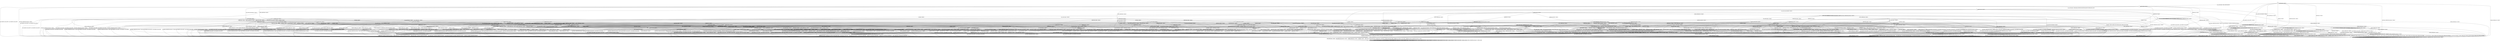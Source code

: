 digraph h13 {
s0 [label="s0"];
s1 [label="s1"];
s2 [label="s2"];
s6 [label="s6"];
s10 [label="s10"];
s11 [label="s11"];
s81 [label="s81"];
s83 [label="s83"];
s3 [label="s3"];
s4 [label="s4"];
s7 [label="s7"];
s8 [label="s8"];
s9 [label="s9"];
s12 [label="s12"];
s23 [label="s23"];
s82 [label="s82"];
s84 [label="s84"];
s5 [label="s5"];
s13 [label="s13"];
s14 [label="s14"];
s18 [label="s18"];
s19 [label="s19"];
s24 [label="s24"];
s38 [label="s38"];
s43 [label="s43"];
s52 [label="s52"];
s64 [label="s64"];
s15 [label="s15"];
s16 [label="s16"];
s20 [label="s20"];
s25 [label="s25"];
s31 [label="s31"];
s39 [label="s39"];
s40 [label="s40"];
s41 [label="s41"];
s44 [label="s44"];
s53 [label="s53"];
s54 [label="s54"];
s60 [label="s60"];
s61 [label="s61"];
s62 [label="s62"];
s65 [label="s65"];
s75 [label="s75"];
s17 [label="s17"];
s21 [label="s21"];
s22 [label="s22"];
s26 [label="s26"];
s27 [label="s27"];
s29 [label="s29"];
s32 [label="s32"];
s35 [label="s35"];
s45 [label="s45"];
s55 [label="s55"];
s58 [label="s58"];
s59 [label="s59"];
s63 [label="s63"];
s66 [label="s66"];
s69 [label="s69"];
s70 [label="s70"];
s72 [label="s72"];
s73 [label="s73"];
s74 [label="s74"];
s76 [label="s76"];
s28 [label="s28"];
s30 [label="s30"];
s33 [label="s33"];
s34 [label="s34"];
s36 [label="s36"];
s42 [label="s42"];
s46 [label="s46"];
s67 [label="s67"];
s71 [label="s71"];
s77 [label="s77"];
s80 [label="s80"];
s37 [label="s37"];
s47 [label="s47"];
s48 [label="s48"];
s49 [label="s49"];
s56 [label="s56"];
s57 [label="s57"];
s68 [label="s68"];
s50 [label="s50"];
s51 [label="s51"];
s78 [label="s78"];
s79 [label="s79"];
s0 -> s1 [label="RSA_CLIENT_HELLO / HELLO_VERIFY_REQUEST"];
s0 -> s2 [label="RSA_CLIENT_KEY_EXCHANGE / TIMEOUT"];
s0 -> s10 [label="CHANGE_CIPHER_SPEC / TIMEOUT"];
s0 -> s11 [label="FINISHED / TIMEOUT"];
s0 -> s0 [label="APPLICATION / TIMEOUT"];
s0 -> s81 [label="CERTIFICATE / TIMEOUT"];
s0 -> s83 [label="EMPTY_CERTIFICATE / TIMEOUT"];
s0 -> s11 [label="CERTIFICATE_VERIFY / TIMEOUT"];
s0 -> s6 [label="Alert(WARNING,CLOSE_NOTIFY) / TIMEOUT"];
s0 -> s6 [label="Alert(FATAL,UNEXPECTED_MESSAGE) / TIMEOUT"];
s1 -> s3 [label="RSA_CLIENT_HELLO / SERVER_HELLO,CERTIFICATE,CERTIFICATE_REQUEST,SERVER_HELLO_DONE"];
s1 -> s4 [label="RSA_CLIENT_KEY_EXCHANGE / TIMEOUT"];
s1 -> s10 [label="CHANGE_CIPHER_SPEC / TIMEOUT"];
s1 -> s7 [label="FINISHED / TIMEOUT"];
s1 -> s1 [label="APPLICATION / TIMEOUT"];
s1 -> s12 [label="CERTIFICATE / TIMEOUT"];
s1 -> s23 [label="EMPTY_CERTIFICATE / TIMEOUT"];
s1 -> s7 [label="CERTIFICATE_VERIFY / TIMEOUT"];
s1 -> s6 [label="Alert(WARNING,CLOSE_NOTIFY) / Alert(WARNING,CLOSE_NOTIFY)"];
s1 -> s6 [label="Alert(FATAL,UNEXPECTED_MESSAGE) / TIMEOUT"];
s2 -> s2 [label="RSA_CLIENT_HELLO / TIMEOUT"];
s2 -> s11 [label="RSA_CLIENT_KEY_EXCHANGE / TIMEOUT"];
s2 -> s8 [label="CHANGE_CIPHER_SPEC / TIMEOUT"];
s2 -> s2 [label="FINISHED / TIMEOUT"];
s2 -> s2 [label="APPLICATION / TIMEOUT"];
s2 -> s83 [label="CERTIFICATE / TIMEOUT"];
s2 -> s83 [label="EMPTY_CERTIFICATE / TIMEOUT"];
s2 -> s82 [label="CERTIFICATE_VERIFY / TIMEOUT"];
s2 -> s6 [label="Alert(WARNING,CLOSE_NOTIFY) / TIMEOUT"];
s2 -> s6 [label="Alert(FATAL,UNEXPECTED_MESSAGE) / TIMEOUT"];
s6 -> s9 [label="RSA_CLIENT_HELLO / TIMEOUT"];
s6 -> s9 [label="RSA_CLIENT_KEY_EXCHANGE / TIMEOUT"];
s6 -> s9 [label="CHANGE_CIPHER_SPEC / TIMEOUT"];
s6 -> s9 [label="FINISHED / TIMEOUT"];
s6 -> s9 [label="APPLICATION / TIMEOUT"];
s6 -> s9 [label="CERTIFICATE / TIMEOUT"];
s6 -> s9 [label="EMPTY_CERTIFICATE / TIMEOUT"];
s6 -> s9 [label="CERTIFICATE_VERIFY / TIMEOUT"];
s6 -> s9 [label="Alert(WARNING,CLOSE_NOTIFY) / TIMEOUT"];
s6 -> s9 [label="Alert(FATAL,UNEXPECTED_MESSAGE) / TIMEOUT"];
s10 -> s10 [label="RSA_CLIENT_HELLO / TIMEOUT"];
s10 -> s10 [label="RSA_CLIENT_KEY_EXCHANGE / TIMEOUT"];
s10 -> s10 [label="CHANGE_CIPHER_SPEC / TIMEOUT"];
s10 -> s10 [label="FINISHED / TIMEOUT"];
s10 -> s10 [label="APPLICATION / TIMEOUT"];
s10 -> s10 [label="CERTIFICATE / TIMEOUT"];
s10 -> s10 [label="EMPTY_CERTIFICATE / TIMEOUT"];
s10 -> s10 [label="CERTIFICATE_VERIFY / TIMEOUT"];
s10 -> s10 [label="Alert(WARNING,CLOSE_NOTIFY) / TIMEOUT"];
s10 -> s10 [label="Alert(FATAL,UNEXPECTED_MESSAGE) / TIMEOUT"];
s11 -> s11 [label="RSA_CLIENT_HELLO / TIMEOUT"];
s11 -> s11 [label="RSA_CLIENT_KEY_EXCHANGE / TIMEOUT"];
s11 -> s10 [label="CHANGE_CIPHER_SPEC / TIMEOUT"];
s11 -> s11 [label="FINISHED / TIMEOUT"];
s11 -> s11 [label="APPLICATION / TIMEOUT"];
s11 -> s11 [label="CERTIFICATE / TIMEOUT"];
s11 -> s11 [label="EMPTY_CERTIFICATE / TIMEOUT"];
s11 -> s11 [label="CERTIFICATE_VERIFY / TIMEOUT"];
s11 -> s6 [label="Alert(WARNING,CLOSE_NOTIFY) / TIMEOUT"];
s11 -> s6 [label="Alert(FATAL,UNEXPECTED_MESSAGE) / TIMEOUT"];
s81 -> s81 [label="RSA_CLIENT_HELLO / TIMEOUT"];
s81 -> s81 [label="RSA_CLIENT_KEY_EXCHANGE / TIMEOUT"];
s81 -> s10 [label="CHANGE_CIPHER_SPEC / TIMEOUT"];
s81 -> s81 [label="FINISHED / TIMEOUT"];
s81 -> s81 [label="APPLICATION / TIMEOUT"];
s81 -> s11 [label="CERTIFICATE / TIMEOUT"];
s81 -> s11 [label="EMPTY_CERTIFICATE / TIMEOUT"];
s81 -> s84 [label="CERTIFICATE_VERIFY / TIMEOUT"];
s81 -> s6 [label="Alert(WARNING,CLOSE_NOTIFY) / TIMEOUT"];
s81 -> s6 [label="Alert(FATAL,UNEXPECTED_MESSAGE) / TIMEOUT"];
s83 -> s83 [label="RSA_CLIENT_HELLO / TIMEOUT"];
s83 -> s83 [label="RSA_CLIENT_KEY_EXCHANGE / TIMEOUT"];
s83 -> s8 [label="CHANGE_CIPHER_SPEC / TIMEOUT"];
s83 -> s83 [label="FINISHED / TIMEOUT"];
s83 -> s83 [label="APPLICATION / TIMEOUT"];
s83 -> s11 [label="CERTIFICATE / TIMEOUT"];
s83 -> s11 [label="EMPTY_CERTIFICATE / TIMEOUT"];
s83 -> s84 [label="CERTIFICATE_VERIFY / TIMEOUT"];
s83 -> s6 [label="Alert(WARNING,CLOSE_NOTIFY) / TIMEOUT"];
s83 -> s6 [label="Alert(FATAL,UNEXPECTED_MESSAGE) / TIMEOUT"];
s3 -> s6 [label="RSA_CLIENT_HELLO / Alert(FATAL,UNEXPECTED_MESSAGE)"];
s3 -> s13 [label="RSA_CLIENT_KEY_EXCHANGE / TIMEOUT"];
s3 -> s10 [label="CHANGE_CIPHER_SPEC / TIMEOUT"];
s3 -> s7 [label="FINISHED / TIMEOUT"];
s3 -> s3 [label="APPLICATION / TIMEOUT"];
s3 -> s12 [label="CERTIFICATE / TIMEOUT"];
s3 -> s14 [label="EMPTY_CERTIFICATE / TIMEOUT"];
s3 -> s7 [label="CERTIFICATE_VERIFY / TIMEOUT"];
s3 -> s6 [label="Alert(WARNING,CLOSE_NOTIFY) / Alert(WARNING,CLOSE_NOTIFY)"];
s3 -> s6 [label="Alert(FATAL,UNEXPECTED_MESSAGE) / TIMEOUT"];
s4 -> s38 [label="RSA_CLIENT_HELLO / TIMEOUT"];
s4 -> s7 [label="RSA_CLIENT_KEY_EXCHANGE / TIMEOUT"];
s4 -> s5 [label="CHANGE_CIPHER_SPEC / TIMEOUT"];
s4 -> s18 [label="FINISHED / TIMEOUT"];
s4 -> s4 [label="APPLICATION / TIMEOUT"];
s4 -> s52 [label="CERTIFICATE / TIMEOUT"];
s4 -> s52 [label="EMPTY_CERTIFICATE / TIMEOUT"];
s4 -> s19 [label="CERTIFICATE_VERIFY / TIMEOUT"];
s4 -> s6 [label="Alert(WARNING,CLOSE_NOTIFY) / Alert(WARNING,CLOSE_NOTIFY)"];
s4 -> s6 [label="Alert(FATAL,UNEXPECTED_MESSAGE) / TIMEOUT"];
s7 -> s7 [label="RSA_CLIENT_HELLO / TIMEOUT"];
s7 -> s7 [label="RSA_CLIENT_KEY_EXCHANGE / TIMEOUT"];
s7 -> s10 [label="CHANGE_CIPHER_SPEC / TIMEOUT"];
s7 -> s7 [label="FINISHED / TIMEOUT"];
s7 -> s7 [label="APPLICATION / TIMEOUT"];
s7 -> s7 [label="CERTIFICATE / TIMEOUT"];
s7 -> s7 [label="EMPTY_CERTIFICATE / TIMEOUT"];
s7 -> s7 [label="CERTIFICATE_VERIFY / TIMEOUT"];
s7 -> s6 [label="Alert(WARNING,CLOSE_NOTIFY) / Alert(WARNING,CLOSE_NOTIFY)"];
s7 -> s6 [label="Alert(FATAL,UNEXPECTED_MESSAGE) / TIMEOUT"];
s8 -> s6 [label="RSA_CLIENT_HELLO / TIMEOUT"];
s8 -> s6 [label="RSA_CLIENT_KEY_EXCHANGE / TIMEOUT"];
s8 -> s10 [label="CHANGE_CIPHER_SPEC / TIMEOUT"];
s8 -> s6 [label="FINISHED / TIMEOUT"];
s8 -> s8 [label="APPLICATION / TIMEOUT"];
s8 -> s6 [label="CERTIFICATE / TIMEOUT"];
s8 -> s6 [label="EMPTY_CERTIFICATE / TIMEOUT"];
s8 -> s6 [label="CERTIFICATE_VERIFY / TIMEOUT"];
s8 -> s8 [label="Alert(WARNING,CLOSE_NOTIFY) / TIMEOUT"];
s8 -> s8 [label="Alert(FATAL,UNEXPECTED_MESSAGE) / TIMEOUT"];
s9 -> s9 [label="RSA_CLIENT_HELLO / SOCKET_CLOSED"];
s9 -> s9 [label="RSA_CLIENT_KEY_EXCHANGE / SOCKET_CLOSED"];
s9 -> s9 [label="CHANGE_CIPHER_SPEC / SOCKET_CLOSED"];
s9 -> s9 [label="FINISHED / SOCKET_CLOSED"];
s9 -> s9 [label="APPLICATION / SOCKET_CLOSED"];
s9 -> s9 [label="CERTIFICATE / SOCKET_CLOSED"];
s9 -> s9 [label="EMPTY_CERTIFICATE / SOCKET_CLOSED"];
s9 -> s9 [label="CERTIFICATE_VERIFY / SOCKET_CLOSED"];
s9 -> s9 [label="Alert(WARNING,CLOSE_NOTIFY) / SOCKET_CLOSED"];
s9 -> s9 [label="Alert(FATAL,UNEXPECTED_MESSAGE) / SOCKET_CLOSED"];
s12 -> s12 [label="RSA_CLIENT_HELLO / TIMEOUT"];
s12 -> s12 [label="RSA_CLIENT_KEY_EXCHANGE / TIMEOUT"];
s12 -> s10 [label="CHANGE_CIPHER_SPEC / TIMEOUT"];
s12 -> s12 [label="FINISHED / TIMEOUT"];
s12 -> s12 [label="APPLICATION / TIMEOUT"];
s12 -> s7 [label="CERTIFICATE / TIMEOUT"];
s12 -> s7 [label="EMPTY_CERTIFICATE / TIMEOUT"];
s12 -> s24 [label="CERTIFICATE_VERIFY / TIMEOUT"];
s12 -> s6 [label="Alert(WARNING,CLOSE_NOTIFY) / Alert(WARNING,CLOSE_NOTIFY)"];
s12 -> s6 [label="Alert(FATAL,UNEXPECTED_MESSAGE) / TIMEOUT"];
s23 -> s43 [label="RSA_CLIENT_HELLO / TIMEOUT"];
s23 -> s52 [label="RSA_CLIENT_KEY_EXCHANGE / TIMEOUT"];
s23 -> s5 [label="CHANGE_CIPHER_SPEC / TIMEOUT"];
s23 -> s64 [label="FINISHED / TIMEOUT"];
s23 -> s23 [label="APPLICATION / TIMEOUT"];
s23 -> s7 [label="CERTIFICATE / TIMEOUT"];
s23 -> s7 [label="EMPTY_CERTIFICATE / TIMEOUT"];
s23 -> s24 [label="CERTIFICATE_VERIFY / TIMEOUT"];
s23 -> s6 [label="Alert(WARNING,CLOSE_NOTIFY) / Alert(WARNING,CLOSE_NOTIFY)"];
s23 -> s6 [label="Alert(FATAL,UNEXPECTED_MESSAGE) / TIMEOUT"];
s82 -> s82 [label="RSA_CLIENT_HELLO / TIMEOUT"];
s82 -> s11 [label="RSA_CLIENT_KEY_EXCHANGE / TIMEOUT"];
s82 -> s8 [label="CHANGE_CIPHER_SPEC / TIMEOUT"];
s82 -> s82 [label="FINISHED / TIMEOUT"];
s82 -> s82 [label="APPLICATION / TIMEOUT"];
s82 -> s84 [label="CERTIFICATE / TIMEOUT"];
s82 -> s84 [label="EMPTY_CERTIFICATE / TIMEOUT"];
s82 -> s11 [label="CERTIFICATE_VERIFY / TIMEOUT"];
s82 -> s6 [label="Alert(WARNING,CLOSE_NOTIFY) / TIMEOUT"];
s82 -> s6 [label="Alert(FATAL,UNEXPECTED_MESSAGE) / TIMEOUT"];
s84 -> s84 [label="RSA_CLIENT_HELLO / TIMEOUT"];
s84 -> s84 [label="RSA_CLIENT_KEY_EXCHANGE / TIMEOUT"];
s84 -> s8 [label="CHANGE_CIPHER_SPEC / TIMEOUT"];
s84 -> s84 [label="FINISHED / TIMEOUT"];
s84 -> s84 [label="APPLICATION / TIMEOUT"];
s84 -> s11 [label="CERTIFICATE / TIMEOUT"];
s84 -> s11 [label="EMPTY_CERTIFICATE / TIMEOUT"];
s84 -> s11 [label="CERTIFICATE_VERIFY / TIMEOUT"];
s84 -> s6 [label="Alert(WARNING,CLOSE_NOTIFY) / TIMEOUT"];
s84 -> s6 [label="Alert(FATAL,UNEXPECTED_MESSAGE) / TIMEOUT"];
s5 -> s6 [label="RSA_CLIENT_HELLO / Alert(FATAL,UNEXPECTED_MESSAGE)"];
s5 -> s6 [label="RSA_CLIENT_KEY_EXCHANGE / Alert(FATAL,UNEXPECTED_MESSAGE)"];
s5 -> s10 [label="CHANGE_CIPHER_SPEC / TIMEOUT"];
s5 -> s6 [label="FINISHED / Alert(FATAL,UNEXPECTED_MESSAGE)"];
s5 -> s5 [label="APPLICATION / TIMEOUT"];
s5 -> s6 [label="CERTIFICATE / Alert(FATAL,UNEXPECTED_MESSAGE)"];
s5 -> s6 [label="EMPTY_CERTIFICATE / Alert(FATAL,UNEXPECTED_MESSAGE)"];
s5 -> s6 [label="CERTIFICATE_VERIFY / Alert(FATAL,UNEXPECTED_MESSAGE)"];
s5 -> s5 [label="Alert(WARNING,CLOSE_NOTIFY) / TIMEOUT"];
s5 -> s5 [label="Alert(FATAL,UNEXPECTED_MESSAGE) / TIMEOUT"];
s13 -> s38 [label="RSA_CLIENT_HELLO / TIMEOUT"];
s13 -> s7 [label="RSA_CLIENT_KEY_EXCHANGE / TIMEOUT"];
s13 -> s15 [label="CHANGE_CIPHER_SPEC / TIMEOUT"];
s13 -> s18 [label="FINISHED / TIMEOUT"];
s13 -> s13 [label="APPLICATION / TIMEOUT"];
s13 -> s31 [label="CERTIFICATE / TIMEOUT"];
s13 -> s53 [label="EMPTY_CERTIFICATE / TIMEOUT"];
s13 -> s20 [label="CERTIFICATE_VERIFY / TIMEOUT"];
s13 -> s6 [label="Alert(WARNING,CLOSE_NOTIFY) / Alert(WARNING,CLOSE_NOTIFY)"];
s13 -> s6 [label="Alert(FATAL,UNEXPECTED_MESSAGE) / TIMEOUT"];
s14 -> s39 [label="RSA_CLIENT_HELLO / TIMEOUT"];
s14 -> s53 [label="RSA_CLIENT_KEY_EXCHANGE / TIMEOUT"];
s14 -> s16 [label="CHANGE_CIPHER_SPEC / TIMEOUT"];
s14 -> s60 [label="FINISHED / TIMEOUT"];
s14 -> s14 [label="APPLICATION / TIMEOUT"];
s14 -> s7 [label="CERTIFICATE / TIMEOUT"];
s14 -> s7 [label="EMPTY_CERTIFICATE / TIMEOUT"];
s14 -> s25 [label="CERTIFICATE_VERIFY / TIMEOUT"];
s14 -> s6 [label="Alert(WARNING,CLOSE_NOTIFY) / Alert(WARNING,CLOSE_NOTIFY)"];
s14 -> s6 [label="Alert(FATAL,UNEXPECTED_MESSAGE) / TIMEOUT"];
s18 -> s40 [label="RSA_CLIENT_HELLO / TIMEOUT"];
s18 -> s7 [label="RSA_CLIENT_KEY_EXCHANGE / TIMEOUT"];
s18 -> s5 [label="CHANGE_CIPHER_SPEC / TIMEOUT"];
s18 -> s7 [label="FINISHED / TIMEOUT"];
s18 -> s18 [label="APPLICATION / TIMEOUT"];
s18 -> s61 [label="CERTIFICATE / TIMEOUT"];
s18 -> s61 [label="EMPTY_CERTIFICATE / TIMEOUT"];
s18 -> s62 [label="CERTIFICATE_VERIFY / TIMEOUT"];
s18 -> s6 [label="Alert(WARNING,CLOSE_NOTIFY) / Alert(WARNING,CLOSE_NOTIFY)"];
s18 -> s6 [label="Alert(FATAL,UNEXPECTED_MESSAGE) / TIMEOUT"];
s19 -> s41 [label="RSA_CLIENT_HELLO / TIMEOUT"];
s19 -> s7 [label="RSA_CLIENT_KEY_EXCHANGE / TIMEOUT"];
s19 -> s5 [label="CHANGE_CIPHER_SPEC / TIMEOUT"];
s19 -> s62 [label="FINISHED / TIMEOUT"];
s19 -> s19 [label="APPLICATION / TIMEOUT"];
s19 -> s54 [label="CERTIFICATE / TIMEOUT"];
s19 -> s54 [label="EMPTY_CERTIFICATE / TIMEOUT"];
s19 -> s7 [label="CERTIFICATE_VERIFY / TIMEOUT"];
s19 -> s6 [label="Alert(WARNING,CLOSE_NOTIFY) / Alert(WARNING,CLOSE_NOTIFY)"];
s19 -> s6 [label="Alert(FATAL,UNEXPECTED_MESSAGE) / TIMEOUT"];
s24 -> s44 [label="RSA_CLIENT_HELLO / TIMEOUT"];
s24 -> s54 [label="RSA_CLIENT_KEY_EXCHANGE / TIMEOUT"];
s24 -> s5 [label="CHANGE_CIPHER_SPEC / TIMEOUT"];
s24 -> s65 [label="FINISHED / TIMEOUT"];
s24 -> s24 [label="APPLICATION / TIMEOUT"];
s24 -> s7 [label="CERTIFICATE / TIMEOUT"];
s24 -> s7 [label="EMPTY_CERTIFICATE / TIMEOUT"];
s24 -> s7 [label="CERTIFICATE_VERIFY / TIMEOUT"];
s24 -> s6 [label="Alert(WARNING,CLOSE_NOTIFY) / Alert(WARNING,CLOSE_NOTIFY)"];
s24 -> s6 [label="Alert(FATAL,UNEXPECTED_MESSAGE) / TIMEOUT"];
s38 -> s7 [label="RSA_CLIENT_HELLO / TIMEOUT"];
s38 -> s7 [label="RSA_CLIENT_KEY_EXCHANGE / TIMEOUT"];
s38 -> s5 [label="CHANGE_CIPHER_SPEC / TIMEOUT"];
s38 -> s40 [label="FINISHED / TIMEOUT"];
s38 -> s38 [label="APPLICATION / TIMEOUT"];
s38 -> s72 [label="CERTIFICATE / TIMEOUT"];
s38 -> s72 [label="EMPTY_CERTIFICATE / TIMEOUT"];
s38 -> s41 [label="CERTIFICATE_VERIFY / TIMEOUT"];
s38 -> s6 [label="Alert(WARNING,CLOSE_NOTIFY) / Alert(WARNING,CLOSE_NOTIFY)"];
s38 -> s6 [label="Alert(FATAL,UNEXPECTED_MESSAGE) / TIMEOUT"];
s43 -> s7 [label="RSA_CLIENT_HELLO / TIMEOUT"];
s43 -> s72 [label="RSA_CLIENT_KEY_EXCHANGE / TIMEOUT"];
s43 -> s5 [label="CHANGE_CIPHER_SPEC / TIMEOUT"];
s43 -> s75 [label="FINISHED / TIMEOUT"];
s43 -> s43 [label="APPLICATION / TIMEOUT"];
s43 -> s7 [label="CERTIFICATE / TIMEOUT"];
s43 -> s7 [label="EMPTY_CERTIFICATE / TIMEOUT"];
s43 -> s44 [label="CERTIFICATE_VERIFY / TIMEOUT"];
s43 -> s6 [label="Alert(WARNING,CLOSE_NOTIFY) / Alert(WARNING,CLOSE_NOTIFY)"];
s43 -> s6 [label="Alert(FATAL,UNEXPECTED_MESSAGE) / TIMEOUT"];
s52 -> s72 [label="RSA_CLIENT_HELLO / TIMEOUT"];
s52 -> s7 [label="RSA_CLIENT_KEY_EXCHANGE / TIMEOUT"];
s52 -> s5 [label="CHANGE_CIPHER_SPEC / TIMEOUT"];
s52 -> s61 [label="FINISHED / TIMEOUT"];
s52 -> s52 [label="APPLICATION / TIMEOUT"];
s52 -> s7 [label="CERTIFICATE / TIMEOUT"];
s52 -> s7 [label="EMPTY_CERTIFICATE / TIMEOUT"];
s52 -> s54 [label="CERTIFICATE_VERIFY / TIMEOUT"];
s52 -> s6 [label="Alert(WARNING,CLOSE_NOTIFY) / Alert(WARNING,CLOSE_NOTIFY)"];
s52 -> s6 [label="Alert(FATAL,UNEXPECTED_MESSAGE) / TIMEOUT"];
s64 -> s75 [label="RSA_CLIENT_HELLO / TIMEOUT"];
s64 -> s61 [label="RSA_CLIENT_KEY_EXCHANGE / TIMEOUT"];
s64 -> s5 [label="CHANGE_CIPHER_SPEC / TIMEOUT"];
s64 -> s7 [label="FINISHED / TIMEOUT"];
s64 -> s64 [label="APPLICATION / TIMEOUT"];
s64 -> s7 [label="CERTIFICATE / TIMEOUT"];
s64 -> s7 [label="EMPTY_CERTIFICATE / TIMEOUT"];
s64 -> s65 [label="CERTIFICATE_VERIFY / TIMEOUT"];
s64 -> s6 [label="Alert(WARNING,CLOSE_NOTIFY) / Alert(WARNING,CLOSE_NOTIFY)"];
s64 -> s6 [label="Alert(FATAL,UNEXPECTED_MESSAGE) / TIMEOUT"];
s15 -> s21 [label="RSA_CLIENT_HELLO / TIMEOUT"];
s15 -> s7 [label="RSA_CLIENT_KEY_EXCHANGE / TIMEOUT"];
s15 -> s10 [label="CHANGE_CIPHER_SPEC / TIMEOUT"];
s15 -> s17 [label="FINISHED / CHANGE_CIPHER_SPEC,FINISHED,CHANGE_CIPHER_SPEC,FINISHED"];
s15 -> s15 [label="APPLICATION / TIMEOUT"];
s15 -> s32 [label="CERTIFICATE / TIMEOUT"];
s15 -> s26 [label="EMPTY_CERTIFICATE / TIMEOUT"];
s15 -> s29 [label="CERTIFICATE_VERIFY / TIMEOUT"];
s15 -> s15 [label="Alert(WARNING,CLOSE_NOTIFY) / TIMEOUT"];
s15 -> s15 [label="Alert(FATAL,UNEXPECTED_MESSAGE) / TIMEOUT"];
s16 -> s6 [label="RSA_CLIENT_HELLO / Alert(FATAL,BAD_CERTIFICATE)"];
s16 -> s6 [label="RSA_CLIENT_KEY_EXCHANGE / Alert(FATAL,BAD_CERTIFICATE)"];
s16 -> s10 [label="CHANGE_CIPHER_SPEC / TIMEOUT"];
s16 -> s6 [label="FINISHED / Alert(FATAL,BAD_CERTIFICATE)"];
s16 -> s16 [label="APPLICATION / TIMEOUT"];
s16 -> s6 [label="CERTIFICATE / Alert(FATAL,BAD_CERTIFICATE)"];
s16 -> s6 [label="EMPTY_CERTIFICATE / Alert(FATAL,BAD_CERTIFICATE)"];
s16 -> s6 [label="CERTIFICATE_VERIFY / Alert(FATAL,BAD_CERTIFICATE)"];
s16 -> s16 [label="Alert(WARNING,CLOSE_NOTIFY) / TIMEOUT"];
s16 -> s16 [label="Alert(FATAL,UNEXPECTED_MESSAGE) / TIMEOUT"];
s20 -> s20 [label="RSA_CLIENT_HELLO / TIMEOUT"];
s20 -> s7 [label="RSA_CLIENT_KEY_EXCHANGE / TIMEOUT"];
s20 -> s22 [label="CHANGE_CIPHER_SPEC / TIMEOUT"];
s20 -> s63 [label="FINISHED / TIMEOUT"];
s20 -> s20 [label="APPLICATION / TIMEOUT"];
s20 -> s27 [label="CERTIFICATE / TIMEOUT"];
s20 -> s27 [label="EMPTY_CERTIFICATE / TIMEOUT"];
s20 -> s7 [label="CERTIFICATE_VERIFY / TIMEOUT"];
s20 -> s6 [label="Alert(WARNING,CLOSE_NOTIFY) / Alert(WARNING,CLOSE_NOTIFY)"];
s20 -> s6 [label="Alert(FATAL,UNEXPECTED_MESSAGE) / TIMEOUT"];
s25 -> s45 [label="RSA_CLIENT_HELLO / TIMEOUT"];
s25 -> s55 [label="RSA_CLIENT_KEY_EXCHANGE / TIMEOUT"];
s25 -> s16 [label="CHANGE_CIPHER_SPEC / TIMEOUT"];
s25 -> s66 [label="FINISHED / TIMEOUT"];
s25 -> s25 [label="APPLICATION / TIMEOUT"];
s25 -> s7 [label="CERTIFICATE / TIMEOUT"];
s25 -> s7 [label="EMPTY_CERTIFICATE / TIMEOUT"];
s25 -> s7 [label="CERTIFICATE_VERIFY / TIMEOUT"];
s25 -> s6 [label="Alert(WARNING,CLOSE_NOTIFY) / Alert(WARNING,CLOSE_NOTIFY)"];
s25 -> s6 [label="Alert(FATAL,UNEXPECTED_MESSAGE) / TIMEOUT"];
s31 -> s72 [label="RSA_CLIENT_HELLO / TIMEOUT"];
s31 -> s7 [label="RSA_CLIENT_KEY_EXCHANGE / TIMEOUT"];
s31 -> s35 [label="CHANGE_CIPHER_SPEC / TIMEOUT"];
s31 -> s61 [label="FINISHED / TIMEOUT"];
s31 -> s31 [label="APPLICATION / TIMEOUT"];
s31 -> s7 [label="CERTIFICATE / TIMEOUT"];
s31 -> s7 [label="EMPTY_CERTIFICATE / TIMEOUT"];
s31 -> s31 [label="CERTIFICATE_VERIFY / TIMEOUT"];
s31 -> s6 [label="Alert(WARNING,CLOSE_NOTIFY) / Alert(WARNING,CLOSE_NOTIFY)"];
s31 -> s6 [label="Alert(FATAL,UNEXPECTED_MESSAGE) / TIMEOUT"];
s39 -> s7 [label="RSA_CLIENT_HELLO / TIMEOUT"];
s39 -> s58 [label="RSA_CLIENT_KEY_EXCHANGE / TIMEOUT"];
s39 -> s16 [label="CHANGE_CIPHER_SPEC / TIMEOUT"];
s39 -> s73 [label="FINISHED / TIMEOUT"];
s39 -> s39 [label="APPLICATION / TIMEOUT"];
s39 -> s7 [label="CERTIFICATE / TIMEOUT"];
s39 -> s7 [label="EMPTY_CERTIFICATE / TIMEOUT"];
s39 -> s45 [label="CERTIFICATE_VERIFY / TIMEOUT"];
s39 -> s6 [label="Alert(WARNING,CLOSE_NOTIFY) / Alert(WARNING,CLOSE_NOTIFY)"];
s39 -> s6 [label="Alert(FATAL,UNEXPECTED_MESSAGE) / TIMEOUT"];
s40 -> s7 [label="RSA_CLIENT_HELLO / TIMEOUT"];
s40 -> s7 [label="RSA_CLIENT_KEY_EXCHANGE / TIMEOUT"];
s40 -> s5 [label="CHANGE_CIPHER_SPEC / TIMEOUT"];
s40 -> s7 [label="FINISHED / TIMEOUT"];
s40 -> s40 [label="APPLICATION / TIMEOUT"];
s40 -> s56 [label="CERTIFICATE / TIMEOUT"];
s40 -> s56 [label="EMPTY_CERTIFICATE / TIMEOUT"];
s40 -> s74 [label="CERTIFICATE_VERIFY / TIMEOUT"];
s40 -> s6 [label="Alert(WARNING,CLOSE_NOTIFY) / Alert(WARNING,CLOSE_NOTIFY)"];
s40 -> s6 [label="Alert(FATAL,UNEXPECTED_MESSAGE) / TIMEOUT"];
s41 -> s7 [label="RSA_CLIENT_HELLO / TIMEOUT"];
s41 -> s7 [label="RSA_CLIENT_KEY_EXCHANGE / TIMEOUT"];
s41 -> s5 [label="CHANGE_CIPHER_SPEC / TIMEOUT"];
s41 -> s74 [label="FINISHED / TIMEOUT"];
s41 -> s41 [label="APPLICATION / TIMEOUT"];
s41 -> s59 [label="CERTIFICATE / TIMEOUT"];
s41 -> s59 [label="EMPTY_CERTIFICATE / TIMEOUT"];
s41 -> s7 [label="CERTIFICATE_VERIFY / TIMEOUT"];
s41 -> s6 [label="Alert(WARNING,CLOSE_NOTIFY) / Alert(WARNING,CLOSE_NOTIFY)"];
s41 -> s6 [label="Alert(FATAL,UNEXPECTED_MESSAGE) / TIMEOUT"];
s44 -> s7 [label="RSA_CLIENT_HELLO / TIMEOUT"];
s44 -> s59 [label="RSA_CLIENT_KEY_EXCHANGE / TIMEOUT"];
s44 -> s5 [label="CHANGE_CIPHER_SPEC / TIMEOUT"];
s44 -> s76 [label="FINISHED / TIMEOUT"];
s44 -> s44 [label="APPLICATION / TIMEOUT"];
s44 -> s7 [label="CERTIFICATE / TIMEOUT"];
s44 -> s7 [label="EMPTY_CERTIFICATE / TIMEOUT"];
s44 -> s7 [label="CERTIFICATE_VERIFY / TIMEOUT"];
s44 -> s6 [label="Alert(WARNING,CLOSE_NOTIFY) / Alert(WARNING,CLOSE_NOTIFY)"];
s44 -> s6 [label="Alert(FATAL,UNEXPECTED_MESSAGE) / TIMEOUT"];
s53 -> s58 [label="RSA_CLIENT_HELLO / TIMEOUT"];
s53 -> s7 [label="RSA_CLIENT_KEY_EXCHANGE / TIMEOUT"];
s53 -> s16 [label="CHANGE_CIPHER_SPEC / TIMEOUT"];
s53 -> s69 [label="FINISHED / TIMEOUT"];
s53 -> s53 [label="APPLICATION / TIMEOUT"];
s53 -> s7 [label="CERTIFICATE / TIMEOUT"];
s53 -> s7 [label="EMPTY_CERTIFICATE / TIMEOUT"];
s53 -> s55 [label="CERTIFICATE_VERIFY / TIMEOUT"];
s53 -> s6 [label="Alert(WARNING,CLOSE_NOTIFY) / Alert(WARNING,CLOSE_NOTIFY)"];
s53 -> s6 [label="Alert(FATAL,UNEXPECTED_MESSAGE) / TIMEOUT"];
s54 -> s59 [label="RSA_CLIENT_HELLO / TIMEOUT"];
s54 -> s7 [label="RSA_CLIENT_KEY_EXCHANGE / TIMEOUT"];
s54 -> s5 [label="CHANGE_CIPHER_SPEC / TIMEOUT"];
s54 -> s70 [label="FINISHED / TIMEOUT"];
s54 -> s54 [label="APPLICATION / TIMEOUT"];
s54 -> s7 [label="CERTIFICATE / TIMEOUT"];
s54 -> s7 [label="EMPTY_CERTIFICATE / TIMEOUT"];
s54 -> s7 [label="CERTIFICATE_VERIFY / TIMEOUT"];
s54 -> s6 [label="Alert(WARNING,CLOSE_NOTIFY) / Alert(WARNING,CLOSE_NOTIFY)"];
s54 -> s6 [label="Alert(FATAL,UNEXPECTED_MESSAGE) / TIMEOUT"];
s60 -> s73 [label="RSA_CLIENT_HELLO / TIMEOUT"];
s60 -> s69 [label="RSA_CLIENT_KEY_EXCHANGE / TIMEOUT"];
s60 -> s16 [label="CHANGE_CIPHER_SPEC / TIMEOUT"];
s60 -> s7 [label="FINISHED / TIMEOUT"];
s60 -> s60 [label="APPLICATION / TIMEOUT"];
s60 -> s7 [label="CERTIFICATE / TIMEOUT"];
s60 -> s7 [label="EMPTY_CERTIFICATE / TIMEOUT"];
s60 -> s66 [label="CERTIFICATE_VERIFY / TIMEOUT"];
s60 -> s6 [label="Alert(WARNING,CLOSE_NOTIFY) / Alert(WARNING,CLOSE_NOTIFY)"];
s60 -> s6 [label="Alert(FATAL,UNEXPECTED_MESSAGE) / TIMEOUT"];
s61 -> s56 [label="RSA_CLIENT_HELLO / TIMEOUT"];
s61 -> s7 [label="RSA_CLIENT_KEY_EXCHANGE / TIMEOUT"];
s61 -> s5 [label="CHANGE_CIPHER_SPEC / TIMEOUT"];
s61 -> s7 [label="FINISHED / TIMEOUT"];
s61 -> s61 [label="APPLICATION / TIMEOUT"];
s61 -> s7 [label="CERTIFICATE / TIMEOUT"];
s61 -> s7 [label="EMPTY_CERTIFICATE / TIMEOUT"];
s61 -> s70 [label="CERTIFICATE_VERIFY / TIMEOUT"];
s61 -> s6 [label="Alert(WARNING,CLOSE_NOTIFY) / Alert(WARNING,CLOSE_NOTIFY)"];
s61 -> s6 [label="Alert(FATAL,UNEXPECTED_MESSAGE) / TIMEOUT"];
s62 -> s74 [label="RSA_CLIENT_HELLO / TIMEOUT"];
s62 -> s7 [label="RSA_CLIENT_KEY_EXCHANGE / TIMEOUT"];
s62 -> s5 [label="CHANGE_CIPHER_SPEC / TIMEOUT"];
s62 -> s7 [label="FINISHED / TIMEOUT"];
s62 -> s62 [label="APPLICATION / TIMEOUT"];
s62 -> s70 [label="CERTIFICATE / TIMEOUT"];
s62 -> s70 [label="EMPTY_CERTIFICATE / TIMEOUT"];
s62 -> s7 [label="CERTIFICATE_VERIFY / TIMEOUT"];
s62 -> s6 [label="Alert(WARNING,CLOSE_NOTIFY) / Alert(WARNING,CLOSE_NOTIFY)"];
s62 -> s6 [label="Alert(FATAL,UNEXPECTED_MESSAGE) / TIMEOUT"];
s65 -> s76 [label="RSA_CLIENT_HELLO / TIMEOUT"];
s65 -> s70 [label="RSA_CLIENT_KEY_EXCHANGE / TIMEOUT"];
s65 -> s5 [label="CHANGE_CIPHER_SPEC / TIMEOUT"];
s65 -> s7 [label="FINISHED / TIMEOUT"];
s65 -> s65 [label="APPLICATION / TIMEOUT"];
s65 -> s7 [label="CERTIFICATE / TIMEOUT"];
s65 -> s7 [label="EMPTY_CERTIFICATE / TIMEOUT"];
s65 -> s7 [label="CERTIFICATE_VERIFY / TIMEOUT"];
s65 -> s6 [label="Alert(WARNING,CLOSE_NOTIFY) / Alert(WARNING,CLOSE_NOTIFY)"];
s65 -> s6 [label="Alert(FATAL,UNEXPECTED_MESSAGE) / TIMEOUT"];
s75 -> s7 [label="RSA_CLIENT_HELLO / TIMEOUT"];
s75 -> s56 [label="RSA_CLIENT_KEY_EXCHANGE / TIMEOUT"];
s75 -> s5 [label="CHANGE_CIPHER_SPEC / TIMEOUT"];
s75 -> s7 [label="FINISHED / TIMEOUT"];
s75 -> s75 [label="APPLICATION / TIMEOUT"];
s75 -> s7 [label="CERTIFICATE / TIMEOUT"];
s75 -> s7 [label="EMPTY_CERTIFICATE / TIMEOUT"];
s75 -> s76 [label="CERTIFICATE_VERIFY / TIMEOUT"];
s75 -> s6 [label="Alert(WARNING,CLOSE_NOTIFY) / Alert(WARNING,CLOSE_NOTIFY)"];
s75 -> s6 [label="Alert(FATAL,UNEXPECTED_MESSAGE) / TIMEOUT"];
s17 -> s17 [label="RSA_CLIENT_HELLO / TIMEOUT"];
s17 -> s17 [label="RSA_CLIENT_KEY_EXCHANGE / TIMEOUT"];
s17 -> s10 [label="CHANGE_CIPHER_SPEC / TIMEOUT"];
s17 -> s17 [label="FINISHED / TIMEOUT"];
s17 -> s6 [label="APPLICATION / APPLICATION"];
s17 -> s17 [label="CERTIFICATE / TIMEOUT"];
s17 -> s17 [label="EMPTY_CERTIFICATE / TIMEOUT"];
s17 -> s17 [label="CERTIFICATE_VERIFY / TIMEOUT"];
s17 -> s6 [label="Alert(WARNING,CLOSE_NOTIFY) / TIMEOUT"];
s17 -> s6 [label="Alert(FATAL,UNEXPECTED_MESSAGE) / TIMEOUT"];
s21 -> s7 [label="RSA_CLIENT_HELLO / TIMEOUT"];
s21 -> s7 [label="RSA_CLIENT_KEY_EXCHANGE / TIMEOUT"];
s21 -> s5 [label="CHANGE_CIPHER_SPEC / TIMEOUT"];
s21 -> s28 [label="FINISHED / TIMEOUT"];
s21 -> s7 [label="APPLICATION / TIMEOUT"];
s21 -> s42 [label="CERTIFICATE / TIMEOUT"];
s21 -> s42 [label="EMPTY_CERTIFICATE / TIMEOUT"];
s21 -> s21 [label="CERTIFICATE_VERIFY / TIMEOUT"];
s21 -> s6 [label="Alert(WARNING,CLOSE_NOTIFY) / Alert(WARNING,CLOSE_NOTIFY)"];
s21 -> s6 [label="Alert(FATAL,UNEXPECTED_MESSAGE) / TIMEOUT"];
s22 -> s6 [label="RSA_CLIENT_HELLO / Alert(FATAL,HANDSHAKE_FAILURE)"];
s22 -> s6 [label="RSA_CLIENT_KEY_EXCHANGE / Alert(FATAL,HANDSHAKE_FAILURE)"];
s22 -> s10 [label="CHANGE_CIPHER_SPEC / TIMEOUT"];
s22 -> s6 [label="FINISHED / Alert(FATAL,HANDSHAKE_FAILURE)"];
s22 -> s22 [label="APPLICATION / TIMEOUT"];
s22 -> s6 [label="CERTIFICATE / Alert(FATAL,HANDSHAKE_FAILURE)"];
s22 -> s6 [label="EMPTY_CERTIFICATE / Alert(FATAL,HANDSHAKE_FAILURE)"];
s22 -> s6 [label="CERTIFICATE_VERIFY / Alert(FATAL,HANDSHAKE_FAILURE)"];
s22 -> s22 [label="Alert(WARNING,CLOSE_NOTIFY) / TIMEOUT"];
s22 -> s22 [label="Alert(FATAL,UNEXPECTED_MESSAGE) / TIMEOUT"];
s26 -> s46 [label="RSA_CLIENT_HELLO / TIMEOUT"];
s26 -> s7 [label="RSA_CLIENT_KEY_EXCHANGE / TIMEOUT"];
s26 -> s16 [label="CHANGE_CIPHER_SPEC / TIMEOUT"];
s26 -> s71 [label="FINISHED / TIMEOUT"];
s26 -> s7 [label="APPLICATION / TIMEOUT"];
s26 -> s7 [label="CERTIFICATE / TIMEOUT"];
s26 -> s7 [label="EMPTY_CERTIFICATE / TIMEOUT"];
s26 -> s33 [label="CERTIFICATE_VERIFY / TIMEOUT"];
s26 -> s6 [label="Alert(WARNING,CLOSE_NOTIFY) / Alert(WARNING,CLOSE_NOTIFY)"];
s26 -> s6 [label="Alert(FATAL,UNEXPECTED_MESSAGE) / TIMEOUT"];
s27 -> s27 [label="RSA_CLIENT_HELLO / TIMEOUT"];
s27 -> s7 [label="RSA_CLIENT_KEY_EXCHANGE / TIMEOUT"];
s27 -> s22 [label="CHANGE_CIPHER_SPEC / TIMEOUT"];
s27 -> s67 [label="FINISHED / TIMEOUT"];
s27 -> s27 [label="APPLICATION / TIMEOUT"];
s27 -> s7 [label="CERTIFICATE / TIMEOUT"];
s27 -> s7 [label="EMPTY_CERTIFICATE / TIMEOUT"];
s27 -> s7 [label="CERTIFICATE_VERIFY / TIMEOUT"];
s27 -> s6 [label="Alert(WARNING,CLOSE_NOTIFY) / Alert(WARNING,CLOSE_NOTIFY)"];
s27 -> s6 [label="Alert(FATAL,UNEXPECTED_MESSAGE) / TIMEOUT"];
s29 -> s29 [label="RSA_CLIENT_HELLO / TIMEOUT"];
s29 -> s7 [label="RSA_CLIENT_KEY_EXCHANGE / TIMEOUT"];
s29 -> s22 [label="CHANGE_CIPHER_SPEC / TIMEOUT"];
s29 -> s30 [label="FINISHED / TIMEOUT"];
s29 -> s7 [label="APPLICATION / TIMEOUT"];
s29 -> s34 [label="CERTIFICATE / TIMEOUT"];
s29 -> s34 [label="EMPTY_CERTIFICATE / TIMEOUT"];
s29 -> s7 [label="CERTIFICATE_VERIFY / TIMEOUT"];
s29 -> s6 [label="Alert(WARNING,CLOSE_NOTIFY) / Alert(WARNING,CLOSE_NOTIFY)"];
s29 -> s6 [label="Alert(FATAL,UNEXPECTED_MESSAGE) / TIMEOUT"];
s32 -> s42 [label="RSA_CLIENT_HELLO / TIMEOUT"];
s32 -> s7 [label="RSA_CLIENT_KEY_EXCHANGE / TIMEOUT"];
s32 -> s5 [label="CHANGE_CIPHER_SPEC / TIMEOUT"];
s32 -> s36 [label="FINISHED / TIMEOUT"];
s32 -> s7 [label="APPLICATION / TIMEOUT"];
s32 -> s7 [label="CERTIFICATE / TIMEOUT"];
s32 -> s7 [label="EMPTY_CERTIFICATE / TIMEOUT"];
s32 -> s32 [label="CERTIFICATE_VERIFY / TIMEOUT"];
s32 -> s6 [label="Alert(WARNING,CLOSE_NOTIFY) / Alert(WARNING,CLOSE_NOTIFY)"];
s32 -> s6 [label="Alert(FATAL,UNEXPECTED_MESSAGE) / TIMEOUT"];
s35 -> s7 [label="RSA_CLIENT_HELLO / TIMEOUT"];
s35 -> s7 [label="RSA_CLIENT_KEY_EXCHANGE / TIMEOUT"];
s35 -> s10 [label="CHANGE_CIPHER_SPEC / TIMEOUT"];
s35 -> s17 [label="FINISHED / CHANGE_CIPHER_SPEC,FINISHED,CHANGE_CIPHER_SPEC,FINISHED"];
s35 -> s35 [label="APPLICATION / TIMEOUT"];
s35 -> s7 [label="CERTIFICATE / TIMEOUT"];
s35 -> s7 [label="EMPTY_CERTIFICATE / TIMEOUT"];
s35 -> s7 [label="CERTIFICATE_VERIFY / TIMEOUT"];
s35 -> s35 [label="Alert(WARNING,CLOSE_NOTIFY) / TIMEOUT"];
s35 -> s35 [label="Alert(FATAL,UNEXPECTED_MESSAGE) / TIMEOUT"];
s45 -> s7 [label="RSA_CLIENT_HELLO / TIMEOUT"];
s45 -> s57 [label="RSA_CLIENT_KEY_EXCHANGE / TIMEOUT"];
s45 -> s16 [label="CHANGE_CIPHER_SPEC / TIMEOUT"];
s45 -> s77 [label="FINISHED / TIMEOUT"];
s45 -> s45 [label="APPLICATION / TIMEOUT"];
s45 -> s7 [label="CERTIFICATE / TIMEOUT"];
s45 -> s7 [label="EMPTY_CERTIFICATE / TIMEOUT"];
s45 -> s7 [label="CERTIFICATE_VERIFY / TIMEOUT"];
s45 -> s6 [label="Alert(WARNING,CLOSE_NOTIFY) / Alert(WARNING,CLOSE_NOTIFY)"];
s45 -> s6 [label="Alert(FATAL,UNEXPECTED_MESSAGE) / TIMEOUT"];
s55 -> s57 [label="RSA_CLIENT_HELLO / TIMEOUT"];
s55 -> s7 [label="RSA_CLIENT_KEY_EXCHANGE / TIMEOUT"];
s55 -> s16 [label="CHANGE_CIPHER_SPEC / TIMEOUT"];
s55 -> s68 [label="FINISHED / TIMEOUT"];
s55 -> s55 [label="APPLICATION / TIMEOUT"];
s55 -> s7 [label="CERTIFICATE / TIMEOUT"];
s55 -> s7 [label="EMPTY_CERTIFICATE / TIMEOUT"];
s55 -> s7 [label="CERTIFICATE_VERIFY / TIMEOUT"];
s55 -> s6 [label="Alert(WARNING,CLOSE_NOTIFY) / Alert(WARNING,CLOSE_NOTIFY)"];
s55 -> s6 [label="Alert(FATAL,UNEXPECTED_MESSAGE) / TIMEOUT"];
s58 -> s7 [label="RSA_CLIENT_HELLO / TIMEOUT"];
s58 -> s7 [label="RSA_CLIENT_KEY_EXCHANGE / TIMEOUT"];
s58 -> s16 [label="CHANGE_CIPHER_SPEC / TIMEOUT"];
s58 -> s80 [label="FINISHED / TIMEOUT"];
s58 -> s58 [label="APPLICATION / TIMEOUT"];
s58 -> s7 [label="CERTIFICATE / TIMEOUT"];
s58 -> s7 [label="EMPTY_CERTIFICATE / TIMEOUT"];
s58 -> s57 [label="CERTIFICATE_VERIFY / TIMEOUT"];
s58 -> s6 [label="Alert(WARNING,CLOSE_NOTIFY) / Alert(WARNING,CLOSE_NOTIFY)"];
s58 -> s6 [label="Alert(FATAL,UNEXPECTED_MESSAGE) / TIMEOUT"];
s59 -> s7 [label="RSA_CLIENT_HELLO / TIMEOUT"];
s59 -> s7 [label="RSA_CLIENT_KEY_EXCHANGE / TIMEOUT"];
s59 -> s5 [label="CHANGE_CIPHER_SPEC / TIMEOUT"];
s59 -> s78 [label="FINISHED / TIMEOUT"];
s59 -> s59 [label="APPLICATION / TIMEOUT"];
s59 -> s7 [label="CERTIFICATE / TIMEOUT"];
s59 -> s7 [label="EMPTY_CERTIFICATE / TIMEOUT"];
s59 -> s7 [label="CERTIFICATE_VERIFY / TIMEOUT"];
s59 -> s6 [label="Alert(WARNING,CLOSE_NOTIFY) / Alert(WARNING,CLOSE_NOTIFY)"];
s59 -> s6 [label="Alert(FATAL,UNEXPECTED_MESSAGE) / TIMEOUT"];
s63 -> s47 [label="RSA_CLIENT_HELLO / TIMEOUT"];
s63 -> s7 [label="RSA_CLIENT_KEY_EXCHANGE / TIMEOUT"];
s63 -> s22 [label="CHANGE_CIPHER_SPEC / TIMEOUT"];
s63 -> s7 [label="FINISHED / TIMEOUT"];
s63 -> s63 [label="APPLICATION / TIMEOUT"];
s63 -> s67 [label="CERTIFICATE / TIMEOUT"];
s63 -> s67 [label="EMPTY_CERTIFICATE / TIMEOUT"];
s63 -> s7 [label="CERTIFICATE_VERIFY / TIMEOUT"];
s63 -> s6 [label="Alert(WARNING,CLOSE_NOTIFY) / Alert(WARNING,CLOSE_NOTIFY)"];
s63 -> s6 [label="Alert(FATAL,UNEXPECTED_MESSAGE) / TIMEOUT"];
s66 -> s77 [label="RSA_CLIENT_HELLO / TIMEOUT"];
s66 -> s68 [label="RSA_CLIENT_KEY_EXCHANGE / TIMEOUT"];
s66 -> s16 [label="CHANGE_CIPHER_SPEC / TIMEOUT"];
s66 -> s7 [label="FINISHED / TIMEOUT"];
s66 -> s66 [label="APPLICATION / TIMEOUT"];
s66 -> s7 [label="CERTIFICATE / TIMEOUT"];
s66 -> s7 [label="EMPTY_CERTIFICATE / TIMEOUT"];
s66 -> s7 [label="CERTIFICATE_VERIFY / TIMEOUT"];
s66 -> s6 [label="Alert(WARNING,CLOSE_NOTIFY) / Alert(WARNING,CLOSE_NOTIFY)"];
s66 -> s6 [label="Alert(FATAL,UNEXPECTED_MESSAGE) / TIMEOUT"];
s69 -> s80 [label="RSA_CLIENT_HELLO / TIMEOUT"];
s69 -> s7 [label="RSA_CLIENT_KEY_EXCHANGE / TIMEOUT"];
s69 -> s16 [label="CHANGE_CIPHER_SPEC / TIMEOUT"];
s69 -> s7 [label="FINISHED / TIMEOUT"];
s69 -> s69 [label="APPLICATION / TIMEOUT"];
s69 -> s7 [label="CERTIFICATE / TIMEOUT"];
s69 -> s7 [label="EMPTY_CERTIFICATE / TIMEOUT"];
s69 -> s68 [label="CERTIFICATE_VERIFY / TIMEOUT"];
s69 -> s6 [label="Alert(WARNING,CLOSE_NOTIFY) / Alert(WARNING,CLOSE_NOTIFY)"];
s69 -> s6 [label="Alert(FATAL,UNEXPECTED_MESSAGE) / TIMEOUT"];
s70 -> s78 [label="RSA_CLIENT_HELLO / TIMEOUT"];
s70 -> s7 [label="RSA_CLIENT_KEY_EXCHANGE / TIMEOUT"];
s70 -> s5 [label="CHANGE_CIPHER_SPEC / TIMEOUT"];
s70 -> s7 [label="FINISHED / TIMEOUT"];
s70 -> s70 [label="APPLICATION / TIMEOUT"];
s70 -> s7 [label="CERTIFICATE / TIMEOUT"];
s70 -> s7 [label="EMPTY_CERTIFICATE / TIMEOUT"];
s70 -> s7 [label="CERTIFICATE_VERIFY / TIMEOUT"];
s70 -> s6 [label="Alert(WARNING,CLOSE_NOTIFY) / Alert(WARNING,CLOSE_NOTIFY)"];
s70 -> s6 [label="Alert(FATAL,UNEXPECTED_MESSAGE) / TIMEOUT"];
s72 -> s7 [label="RSA_CLIENT_HELLO / TIMEOUT"];
s72 -> s7 [label="RSA_CLIENT_KEY_EXCHANGE / TIMEOUT"];
s72 -> s5 [label="CHANGE_CIPHER_SPEC / TIMEOUT"];
s72 -> s56 [label="FINISHED / TIMEOUT"];
s72 -> s72 [label="APPLICATION / TIMEOUT"];
s72 -> s7 [label="CERTIFICATE / TIMEOUT"];
s72 -> s7 [label="EMPTY_CERTIFICATE / TIMEOUT"];
s72 -> s59 [label="CERTIFICATE_VERIFY / TIMEOUT"];
s72 -> s6 [label="Alert(WARNING,CLOSE_NOTIFY) / Alert(WARNING,CLOSE_NOTIFY)"];
s72 -> s6 [label="Alert(FATAL,UNEXPECTED_MESSAGE) / TIMEOUT"];
s73 -> s7 [label="RSA_CLIENT_HELLO / TIMEOUT"];
s73 -> s80 [label="RSA_CLIENT_KEY_EXCHANGE / TIMEOUT"];
s73 -> s16 [label="CHANGE_CIPHER_SPEC / TIMEOUT"];
s73 -> s7 [label="FINISHED / TIMEOUT"];
s73 -> s73 [label="APPLICATION / TIMEOUT"];
s73 -> s7 [label="CERTIFICATE / TIMEOUT"];
s73 -> s7 [label="EMPTY_CERTIFICATE / TIMEOUT"];
s73 -> s77 [label="CERTIFICATE_VERIFY / TIMEOUT"];
s73 -> s6 [label="Alert(WARNING,CLOSE_NOTIFY) / Alert(WARNING,CLOSE_NOTIFY)"];
s73 -> s6 [label="Alert(FATAL,UNEXPECTED_MESSAGE) / TIMEOUT"];
s74 -> s7 [label="RSA_CLIENT_HELLO / TIMEOUT"];
s74 -> s7 [label="RSA_CLIENT_KEY_EXCHANGE / TIMEOUT"];
s74 -> s5 [label="CHANGE_CIPHER_SPEC / TIMEOUT"];
s74 -> s7 [label="FINISHED / TIMEOUT"];
s74 -> s74 [label="APPLICATION / TIMEOUT"];
s74 -> s78 [label="CERTIFICATE / TIMEOUT"];
s74 -> s78 [label="EMPTY_CERTIFICATE / TIMEOUT"];
s74 -> s7 [label="CERTIFICATE_VERIFY / TIMEOUT"];
s74 -> s6 [label="Alert(WARNING,CLOSE_NOTIFY) / Alert(WARNING,CLOSE_NOTIFY)"];
s74 -> s6 [label="Alert(FATAL,UNEXPECTED_MESSAGE) / TIMEOUT"];
s76 -> s7 [label="RSA_CLIENT_HELLO / TIMEOUT"];
s76 -> s78 [label="RSA_CLIENT_KEY_EXCHANGE / TIMEOUT"];
s76 -> s5 [label="CHANGE_CIPHER_SPEC / TIMEOUT"];
s76 -> s7 [label="FINISHED / TIMEOUT"];
s76 -> s76 [label="APPLICATION / TIMEOUT"];
s76 -> s7 [label="CERTIFICATE / TIMEOUT"];
s76 -> s7 [label="EMPTY_CERTIFICATE / TIMEOUT"];
s76 -> s7 [label="CERTIFICATE_VERIFY / TIMEOUT"];
s76 -> s6 [label="Alert(WARNING,CLOSE_NOTIFY) / Alert(WARNING,CLOSE_NOTIFY)"];
s76 -> s6 [label="Alert(FATAL,UNEXPECTED_MESSAGE) / TIMEOUT"];
s28 -> s7 [label="RSA_CLIENT_HELLO / TIMEOUT"];
s28 -> s7 [label="RSA_CLIENT_KEY_EXCHANGE / TIMEOUT"];
s28 -> s5 [label="CHANGE_CIPHER_SPEC / TIMEOUT"];
s28 -> s7 [label="FINISHED / TIMEOUT"];
s28 -> s7 [label="APPLICATION / TIMEOUT"];
s28 -> s56 [label="CERTIFICATE / TIMEOUT"];
s28 -> s56 [label="EMPTY_CERTIFICATE / TIMEOUT"];
s28 -> s28 [label="CERTIFICATE_VERIFY / TIMEOUT"];
s28 -> s6 [label="Alert(WARNING,CLOSE_NOTIFY) / Alert(WARNING,CLOSE_NOTIFY)"];
s28 -> s6 [label="Alert(FATAL,UNEXPECTED_MESSAGE) / TIMEOUT"];
s30 -> s47 [label="RSA_CLIENT_HELLO / TIMEOUT"];
s30 -> s7 [label="RSA_CLIENT_KEY_EXCHANGE / TIMEOUT"];
s30 -> s22 [label="CHANGE_CIPHER_SPEC / TIMEOUT"];
s30 -> s7 [label="FINISHED / TIMEOUT"];
s30 -> s7 [label="APPLICATION / TIMEOUT"];
s30 -> s67 [label="CERTIFICATE / TIMEOUT"];
s30 -> s67 [label="EMPTY_CERTIFICATE / TIMEOUT"];
s30 -> s7 [label="CERTIFICATE_VERIFY / TIMEOUT"];
s30 -> s6 [label="Alert(WARNING,CLOSE_NOTIFY) / Alert(WARNING,CLOSE_NOTIFY)"];
s30 -> s6 [label="Alert(FATAL,UNEXPECTED_MESSAGE) / TIMEOUT"];
s33 -> s57 [label="RSA_CLIENT_HELLO / TIMEOUT"];
s33 -> s7 [label="RSA_CLIENT_KEY_EXCHANGE / TIMEOUT"];
s33 -> s16 [label="CHANGE_CIPHER_SPEC / TIMEOUT"];
s33 -> s68 [label="FINISHED / TIMEOUT"];
s33 -> s7 [label="APPLICATION / TIMEOUT"];
s33 -> s7 [label="CERTIFICATE / TIMEOUT"];
s33 -> s7 [label="EMPTY_CERTIFICATE / TIMEOUT"];
s33 -> s7 [label="CERTIFICATE_VERIFY / TIMEOUT"];
s33 -> s6 [label="Alert(WARNING,CLOSE_NOTIFY) / Alert(WARNING,CLOSE_NOTIFY)"];
s33 -> s6 [label="Alert(FATAL,UNEXPECTED_MESSAGE) / TIMEOUT"];
s34 -> s34 [label="RSA_CLIENT_HELLO / TIMEOUT"];
s34 -> s7 [label="RSA_CLIENT_KEY_EXCHANGE / TIMEOUT"];
s34 -> s22 [label="CHANGE_CIPHER_SPEC / TIMEOUT"];
s34 -> s67 [label="FINISHED / TIMEOUT"];
s34 -> s7 [label="APPLICATION / TIMEOUT"];
s34 -> s7 [label="CERTIFICATE / TIMEOUT"];
s34 -> s7 [label="EMPTY_CERTIFICATE / TIMEOUT"];
s34 -> s7 [label="CERTIFICATE_VERIFY / TIMEOUT"];
s34 -> s6 [label="Alert(WARNING,CLOSE_NOTIFY) / Alert(WARNING,CLOSE_NOTIFY)"];
s34 -> s6 [label="Alert(FATAL,UNEXPECTED_MESSAGE) / TIMEOUT"];
s36 -> s36 [label="RSA_CLIENT_HELLO / TIMEOUT"];
s36 -> s7 [label="RSA_CLIENT_KEY_EXCHANGE / TIMEOUT"];
s36 -> s37 [label="CHANGE_CIPHER_SPEC / TIMEOUT"];
s36 -> s7 [label="FINISHED / TIMEOUT"];
s36 -> s7 [label="APPLICATION / TIMEOUT"];
s36 -> s7 [label="CERTIFICATE / TIMEOUT"];
s36 -> s7 [label="EMPTY_CERTIFICATE / TIMEOUT"];
s36 -> s48 [label="CERTIFICATE_VERIFY / TIMEOUT"];
s36 -> s6 [label="Alert(WARNING,CLOSE_NOTIFY) / Alert(WARNING,CLOSE_NOTIFY)"];
s36 -> s6 [label="Alert(FATAL,UNEXPECTED_MESSAGE) / TIMEOUT"];
s42 -> s7 [label="RSA_CLIENT_HELLO / TIMEOUT"];
s42 -> s7 [label="RSA_CLIENT_KEY_EXCHANGE / TIMEOUT"];
s42 -> s5 [label="CHANGE_CIPHER_SPEC / TIMEOUT"];
s42 -> s56 [label="FINISHED / TIMEOUT"];
s42 -> s7 [label="APPLICATION / TIMEOUT"];
s42 -> s7 [label="CERTIFICATE / TIMEOUT"];
s42 -> s7 [label="EMPTY_CERTIFICATE / TIMEOUT"];
s42 -> s49 [label="CERTIFICATE_VERIFY / TIMEOUT"];
s42 -> s6 [label="Alert(WARNING,CLOSE_NOTIFY) / Alert(WARNING,CLOSE_NOTIFY)"];
s42 -> s6 [label="Alert(FATAL,UNEXPECTED_MESSAGE) / TIMEOUT"];
s46 -> s7 [label="RSA_CLIENT_HELLO / TIMEOUT"];
s46 -> s7 [label="RSA_CLIENT_KEY_EXCHANGE / TIMEOUT"];
s46 -> s16 [label="CHANGE_CIPHER_SPEC / TIMEOUT"];
s46 -> s71 [label="FINISHED / TIMEOUT"];
s46 -> s7 [label="APPLICATION / TIMEOUT"];
s46 -> s7 [label="CERTIFICATE / TIMEOUT"];
s46 -> s7 [label="EMPTY_CERTIFICATE / TIMEOUT"];
s46 -> s57 [label="CERTIFICATE_VERIFY / TIMEOUT"];
s46 -> s6 [label="Alert(WARNING,CLOSE_NOTIFY) / Alert(WARNING,CLOSE_NOTIFY)"];
s46 -> s6 [label="Alert(FATAL,UNEXPECTED_MESSAGE) / TIMEOUT"];
s67 -> s50 [label="RSA_CLIENT_HELLO / TIMEOUT"];
s67 -> s7 [label="RSA_CLIENT_KEY_EXCHANGE / TIMEOUT"];
s67 -> s22 [label="CHANGE_CIPHER_SPEC / TIMEOUT"];
s67 -> s7 [label="FINISHED / TIMEOUT"];
s67 -> s67 [label="APPLICATION / TIMEOUT"];
s67 -> s7 [label="CERTIFICATE / TIMEOUT"];
s67 -> s7 [label="EMPTY_CERTIFICATE / TIMEOUT"];
s67 -> s7 [label="CERTIFICATE_VERIFY / TIMEOUT"];
s67 -> s6 [label="Alert(WARNING,CLOSE_NOTIFY) / Alert(WARNING,CLOSE_NOTIFY)"];
s67 -> s6 [label="Alert(FATAL,UNEXPECTED_MESSAGE) / TIMEOUT"];
s71 -> s71 [label="RSA_CLIENT_HELLO / TIMEOUT"];
s71 -> s7 [label="RSA_CLIENT_KEY_EXCHANGE / TIMEOUT"];
s71 -> s16 [label="CHANGE_CIPHER_SPEC / TIMEOUT"];
s71 -> s7 [label="FINISHED / TIMEOUT"];
s71 -> s7 [label="APPLICATION / TIMEOUT"];
s71 -> s7 [label="CERTIFICATE / TIMEOUT"];
s71 -> s7 [label="EMPTY_CERTIFICATE / TIMEOUT"];
s71 -> s68 [label="CERTIFICATE_VERIFY / TIMEOUT"];
s71 -> s6 [label="Alert(WARNING,CLOSE_NOTIFY) / Alert(WARNING,CLOSE_NOTIFY)"];
s71 -> s6 [label="Alert(FATAL,UNEXPECTED_MESSAGE) / TIMEOUT"];
s77 -> s7 [label="RSA_CLIENT_HELLO / TIMEOUT"];
s77 -> s79 [label="RSA_CLIENT_KEY_EXCHANGE / TIMEOUT"];
s77 -> s16 [label="CHANGE_CIPHER_SPEC / TIMEOUT"];
s77 -> s7 [label="FINISHED / TIMEOUT"];
s77 -> s77 [label="APPLICATION / TIMEOUT"];
s77 -> s7 [label="CERTIFICATE / TIMEOUT"];
s77 -> s7 [label="EMPTY_CERTIFICATE / TIMEOUT"];
s77 -> s7 [label="CERTIFICATE_VERIFY / TIMEOUT"];
s77 -> s6 [label="Alert(WARNING,CLOSE_NOTIFY) / Alert(WARNING,CLOSE_NOTIFY)"];
s77 -> s6 [label="Alert(FATAL,UNEXPECTED_MESSAGE) / TIMEOUT"];
s80 -> s7 [label="RSA_CLIENT_HELLO / TIMEOUT"];
s80 -> s7 [label="RSA_CLIENT_KEY_EXCHANGE / TIMEOUT"];
s80 -> s16 [label="CHANGE_CIPHER_SPEC / TIMEOUT"];
s80 -> s7 [label="FINISHED / TIMEOUT"];
s80 -> s80 [label="APPLICATION / TIMEOUT"];
s80 -> s7 [label="CERTIFICATE / TIMEOUT"];
s80 -> s7 [label="EMPTY_CERTIFICATE / TIMEOUT"];
s80 -> s79 [label="CERTIFICATE_VERIFY / TIMEOUT"];
s80 -> s6 [label="Alert(WARNING,CLOSE_NOTIFY) / Alert(WARNING,CLOSE_NOTIFY)"];
s80 -> s6 [label="Alert(FATAL,UNEXPECTED_MESSAGE) / TIMEOUT"];
s37 -> s10 [label="RSA_CLIENT_HELLO / CHANGE_CIPHER_SPEC,FINISHED,CHANGE_CIPHER_SPEC,FINISHED"];
s37 -> s10 [label="RSA_CLIENT_KEY_EXCHANGE / CHANGE_CIPHER_SPEC,UNKNOWN_MESSAGE,CHANGE_CIPHER_SPEC,UNKNOWN_MESSAGE"];
s37 -> s10 [label="CHANGE_CIPHER_SPEC / TIMEOUT"];
s37 -> s10 [label="FINISHED / CHANGE_CIPHER_SPEC,FINISHED,CHANGE_CIPHER_SPEC,FINISHED"];
s37 -> s37 [label="APPLICATION / TIMEOUT"];
s37 -> s10 [label="CERTIFICATE / CHANGE_CIPHER_SPEC,FINISHED,CHANGE_CIPHER_SPEC,FINISHED"];
s37 -> s10 [label="EMPTY_CERTIFICATE / CHANGE_CIPHER_SPEC,FINISHED,CHANGE_CIPHER_SPEC,FINISHED"];
s37 -> s10 [label="CERTIFICATE_VERIFY / CHANGE_CIPHER_SPEC,FINISHED,CHANGE_CIPHER_SPEC,FINISHED"];
s37 -> s37 [label="Alert(WARNING,CLOSE_NOTIFY) / TIMEOUT"];
s37 -> s37 [label="Alert(FATAL,UNEXPECTED_MESSAGE) / TIMEOUT"];
s47 -> s7 [label="RSA_CLIENT_HELLO / TIMEOUT"];
s47 -> s7 [label="RSA_CLIENT_KEY_EXCHANGE / TIMEOUT"];
s47 -> s22 [label="CHANGE_CIPHER_SPEC / TIMEOUT"];
s47 -> s7 [label="FINISHED / TIMEOUT"];
s47 -> s47 [label="APPLICATION / TIMEOUT"];
s47 -> s50 [label="CERTIFICATE / TIMEOUT"];
s47 -> s50 [label="EMPTY_CERTIFICATE / TIMEOUT"];
s47 -> s7 [label="CERTIFICATE_VERIFY / TIMEOUT"];
s47 -> s6 [label="Alert(WARNING,CLOSE_NOTIFY) / Alert(WARNING,CLOSE_NOTIFY)"];
s47 -> s6 [label="Alert(FATAL,UNEXPECTED_MESSAGE) / TIMEOUT"];
s48 -> s51 [label="RSA_CLIENT_HELLO / TIMEOUT"];
s48 -> s7 [label="RSA_CLIENT_KEY_EXCHANGE / TIMEOUT"];
s48 -> s37 [label="CHANGE_CIPHER_SPEC / TIMEOUT"];
s48 -> s7 [label="FINISHED / TIMEOUT"];
s48 -> s7 [label="APPLICATION / TIMEOUT"];
s48 -> s7 [label="CERTIFICATE / TIMEOUT"];
s48 -> s7 [label="EMPTY_CERTIFICATE / TIMEOUT"];
s48 -> s7 [label="CERTIFICATE_VERIFY / TIMEOUT"];
s48 -> s6 [label="Alert(WARNING,CLOSE_NOTIFY) / Alert(WARNING,CLOSE_NOTIFY)"];
s48 -> s6 [label="Alert(FATAL,UNEXPECTED_MESSAGE) / TIMEOUT"];
s49 -> s7 [label="RSA_CLIENT_HELLO / TIMEOUT"];
s49 -> s7 [label="RSA_CLIENT_KEY_EXCHANGE / TIMEOUT"];
s49 -> s5 [label="CHANGE_CIPHER_SPEC / TIMEOUT"];
s49 -> s78 [label="FINISHED / TIMEOUT"];
s49 -> s7 [label="APPLICATION / TIMEOUT"];
s49 -> s7 [label="CERTIFICATE / TIMEOUT"];
s49 -> s7 [label="EMPTY_CERTIFICATE / TIMEOUT"];
s49 -> s7 [label="CERTIFICATE_VERIFY / TIMEOUT"];
s49 -> s6 [label="Alert(WARNING,CLOSE_NOTIFY) / Alert(WARNING,CLOSE_NOTIFY)"];
s49 -> s6 [label="Alert(FATAL,UNEXPECTED_MESSAGE) / TIMEOUT"];
s56 -> s7 [label="RSA_CLIENT_HELLO / TIMEOUT"];
s56 -> s7 [label="RSA_CLIENT_KEY_EXCHANGE / TIMEOUT"];
s56 -> s5 [label="CHANGE_CIPHER_SPEC / TIMEOUT"];
s56 -> s7 [label="FINISHED / TIMEOUT"];
s56 -> s56 [label="APPLICATION / TIMEOUT"];
s56 -> s7 [label="CERTIFICATE / TIMEOUT"];
s56 -> s7 [label="EMPTY_CERTIFICATE / TIMEOUT"];
s56 -> s78 [label="CERTIFICATE_VERIFY / TIMEOUT"];
s56 -> s6 [label="Alert(WARNING,CLOSE_NOTIFY) / Alert(WARNING,CLOSE_NOTIFY)"];
s56 -> s6 [label="Alert(FATAL,UNEXPECTED_MESSAGE) / TIMEOUT"];
s57 -> s7 [label="RSA_CLIENT_HELLO / TIMEOUT"];
s57 -> s7 [label="RSA_CLIENT_KEY_EXCHANGE / TIMEOUT"];
s57 -> s16 [label="CHANGE_CIPHER_SPEC / TIMEOUT"];
s57 -> s79 [label="FINISHED / TIMEOUT"];
s57 -> s57 [label="APPLICATION / TIMEOUT"];
s57 -> s7 [label="CERTIFICATE / TIMEOUT"];
s57 -> s7 [label="EMPTY_CERTIFICATE / TIMEOUT"];
s57 -> s7 [label="CERTIFICATE_VERIFY / TIMEOUT"];
s57 -> s6 [label="Alert(WARNING,CLOSE_NOTIFY) / Alert(WARNING,CLOSE_NOTIFY)"];
s57 -> s6 [label="Alert(FATAL,UNEXPECTED_MESSAGE) / TIMEOUT"];
s68 -> s79 [label="RSA_CLIENT_HELLO / TIMEOUT"];
s68 -> s7 [label="RSA_CLIENT_KEY_EXCHANGE / TIMEOUT"];
s68 -> s16 [label="CHANGE_CIPHER_SPEC / TIMEOUT"];
s68 -> s7 [label="FINISHED / TIMEOUT"];
s68 -> s68 [label="APPLICATION / TIMEOUT"];
s68 -> s7 [label="CERTIFICATE / TIMEOUT"];
s68 -> s7 [label="EMPTY_CERTIFICATE / TIMEOUT"];
s68 -> s7 [label="CERTIFICATE_VERIFY / TIMEOUT"];
s68 -> s6 [label="Alert(WARNING,CLOSE_NOTIFY) / Alert(WARNING,CLOSE_NOTIFY)"];
s68 -> s6 [label="Alert(FATAL,UNEXPECTED_MESSAGE) / TIMEOUT"];
s50 -> s7 [label="RSA_CLIENT_HELLO / TIMEOUT"];
s50 -> s7 [label="RSA_CLIENT_KEY_EXCHANGE / TIMEOUT"];
s50 -> s22 [label="CHANGE_CIPHER_SPEC / TIMEOUT"];
s50 -> s7 [label="FINISHED / TIMEOUT"];
s50 -> s50 [label="APPLICATION / TIMEOUT"];
s50 -> s7 [label="CERTIFICATE / TIMEOUT"];
s50 -> s7 [label="EMPTY_CERTIFICATE / TIMEOUT"];
s50 -> s7 [label="CERTIFICATE_VERIFY / TIMEOUT"];
s50 -> s6 [label="Alert(WARNING,CLOSE_NOTIFY) / Alert(WARNING,CLOSE_NOTIFY)"];
s50 -> s6 [label="Alert(FATAL,UNEXPECTED_MESSAGE) / TIMEOUT"];
s51 -> s7 [label="RSA_CLIENT_HELLO / TIMEOUT"];
s51 -> s7 [label="RSA_CLIENT_KEY_EXCHANGE / TIMEOUT"];
s51 -> s37 [label="CHANGE_CIPHER_SPEC / TIMEOUT"];
s51 -> s7 [label="FINISHED / TIMEOUT"];
s51 -> s7 [label="APPLICATION / TIMEOUT"];
s51 -> s7 [label="CERTIFICATE / TIMEOUT"];
s51 -> s7 [label="EMPTY_CERTIFICATE / TIMEOUT"];
s51 -> s7 [label="CERTIFICATE_VERIFY / TIMEOUT"];
s51 -> s6 [label="Alert(WARNING,CLOSE_NOTIFY) / Alert(WARNING,CLOSE_NOTIFY)"];
s51 -> s6 [label="Alert(FATAL,UNEXPECTED_MESSAGE) / TIMEOUT"];
s78 -> s7 [label="RSA_CLIENT_HELLO / TIMEOUT"];
s78 -> s7 [label="RSA_CLIENT_KEY_EXCHANGE / TIMEOUT"];
s78 -> s5 [label="CHANGE_CIPHER_SPEC / TIMEOUT"];
s78 -> s7 [label="FINISHED / TIMEOUT"];
s78 -> s78 [label="APPLICATION / TIMEOUT"];
s78 -> s7 [label="CERTIFICATE / TIMEOUT"];
s78 -> s7 [label="EMPTY_CERTIFICATE / TIMEOUT"];
s78 -> s7 [label="CERTIFICATE_VERIFY / TIMEOUT"];
s78 -> s6 [label="Alert(WARNING,CLOSE_NOTIFY) / Alert(WARNING,CLOSE_NOTIFY)"];
s78 -> s6 [label="Alert(FATAL,UNEXPECTED_MESSAGE) / TIMEOUT"];
s79 -> s7 [label="RSA_CLIENT_HELLO / TIMEOUT"];
s79 -> s7 [label="RSA_CLIENT_KEY_EXCHANGE / TIMEOUT"];
s79 -> s16 [label="CHANGE_CIPHER_SPEC / TIMEOUT"];
s79 -> s7 [label="FINISHED / TIMEOUT"];
s79 -> s79 [label="APPLICATION / TIMEOUT"];
s79 -> s7 [label="CERTIFICATE / TIMEOUT"];
s79 -> s7 [label="EMPTY_CERTIFICATE / TIMEOUT"];
s79 -> s7 [label="CERTIFICATE_VERIFY / TIMEOUT"];
s79 -> s6 [label="Alert(WARNING,CLOSE_NOTIFY) / Alert(WARNING,CLOSE_NOTIFY)"];
s79 -> s6 [label="Alert(FATAL,UNEXPECTED_MESSAGE) / TIMEOUT"];
__start0 [shape=none, label=""];
__start0 -> s0 [label=""];
}
